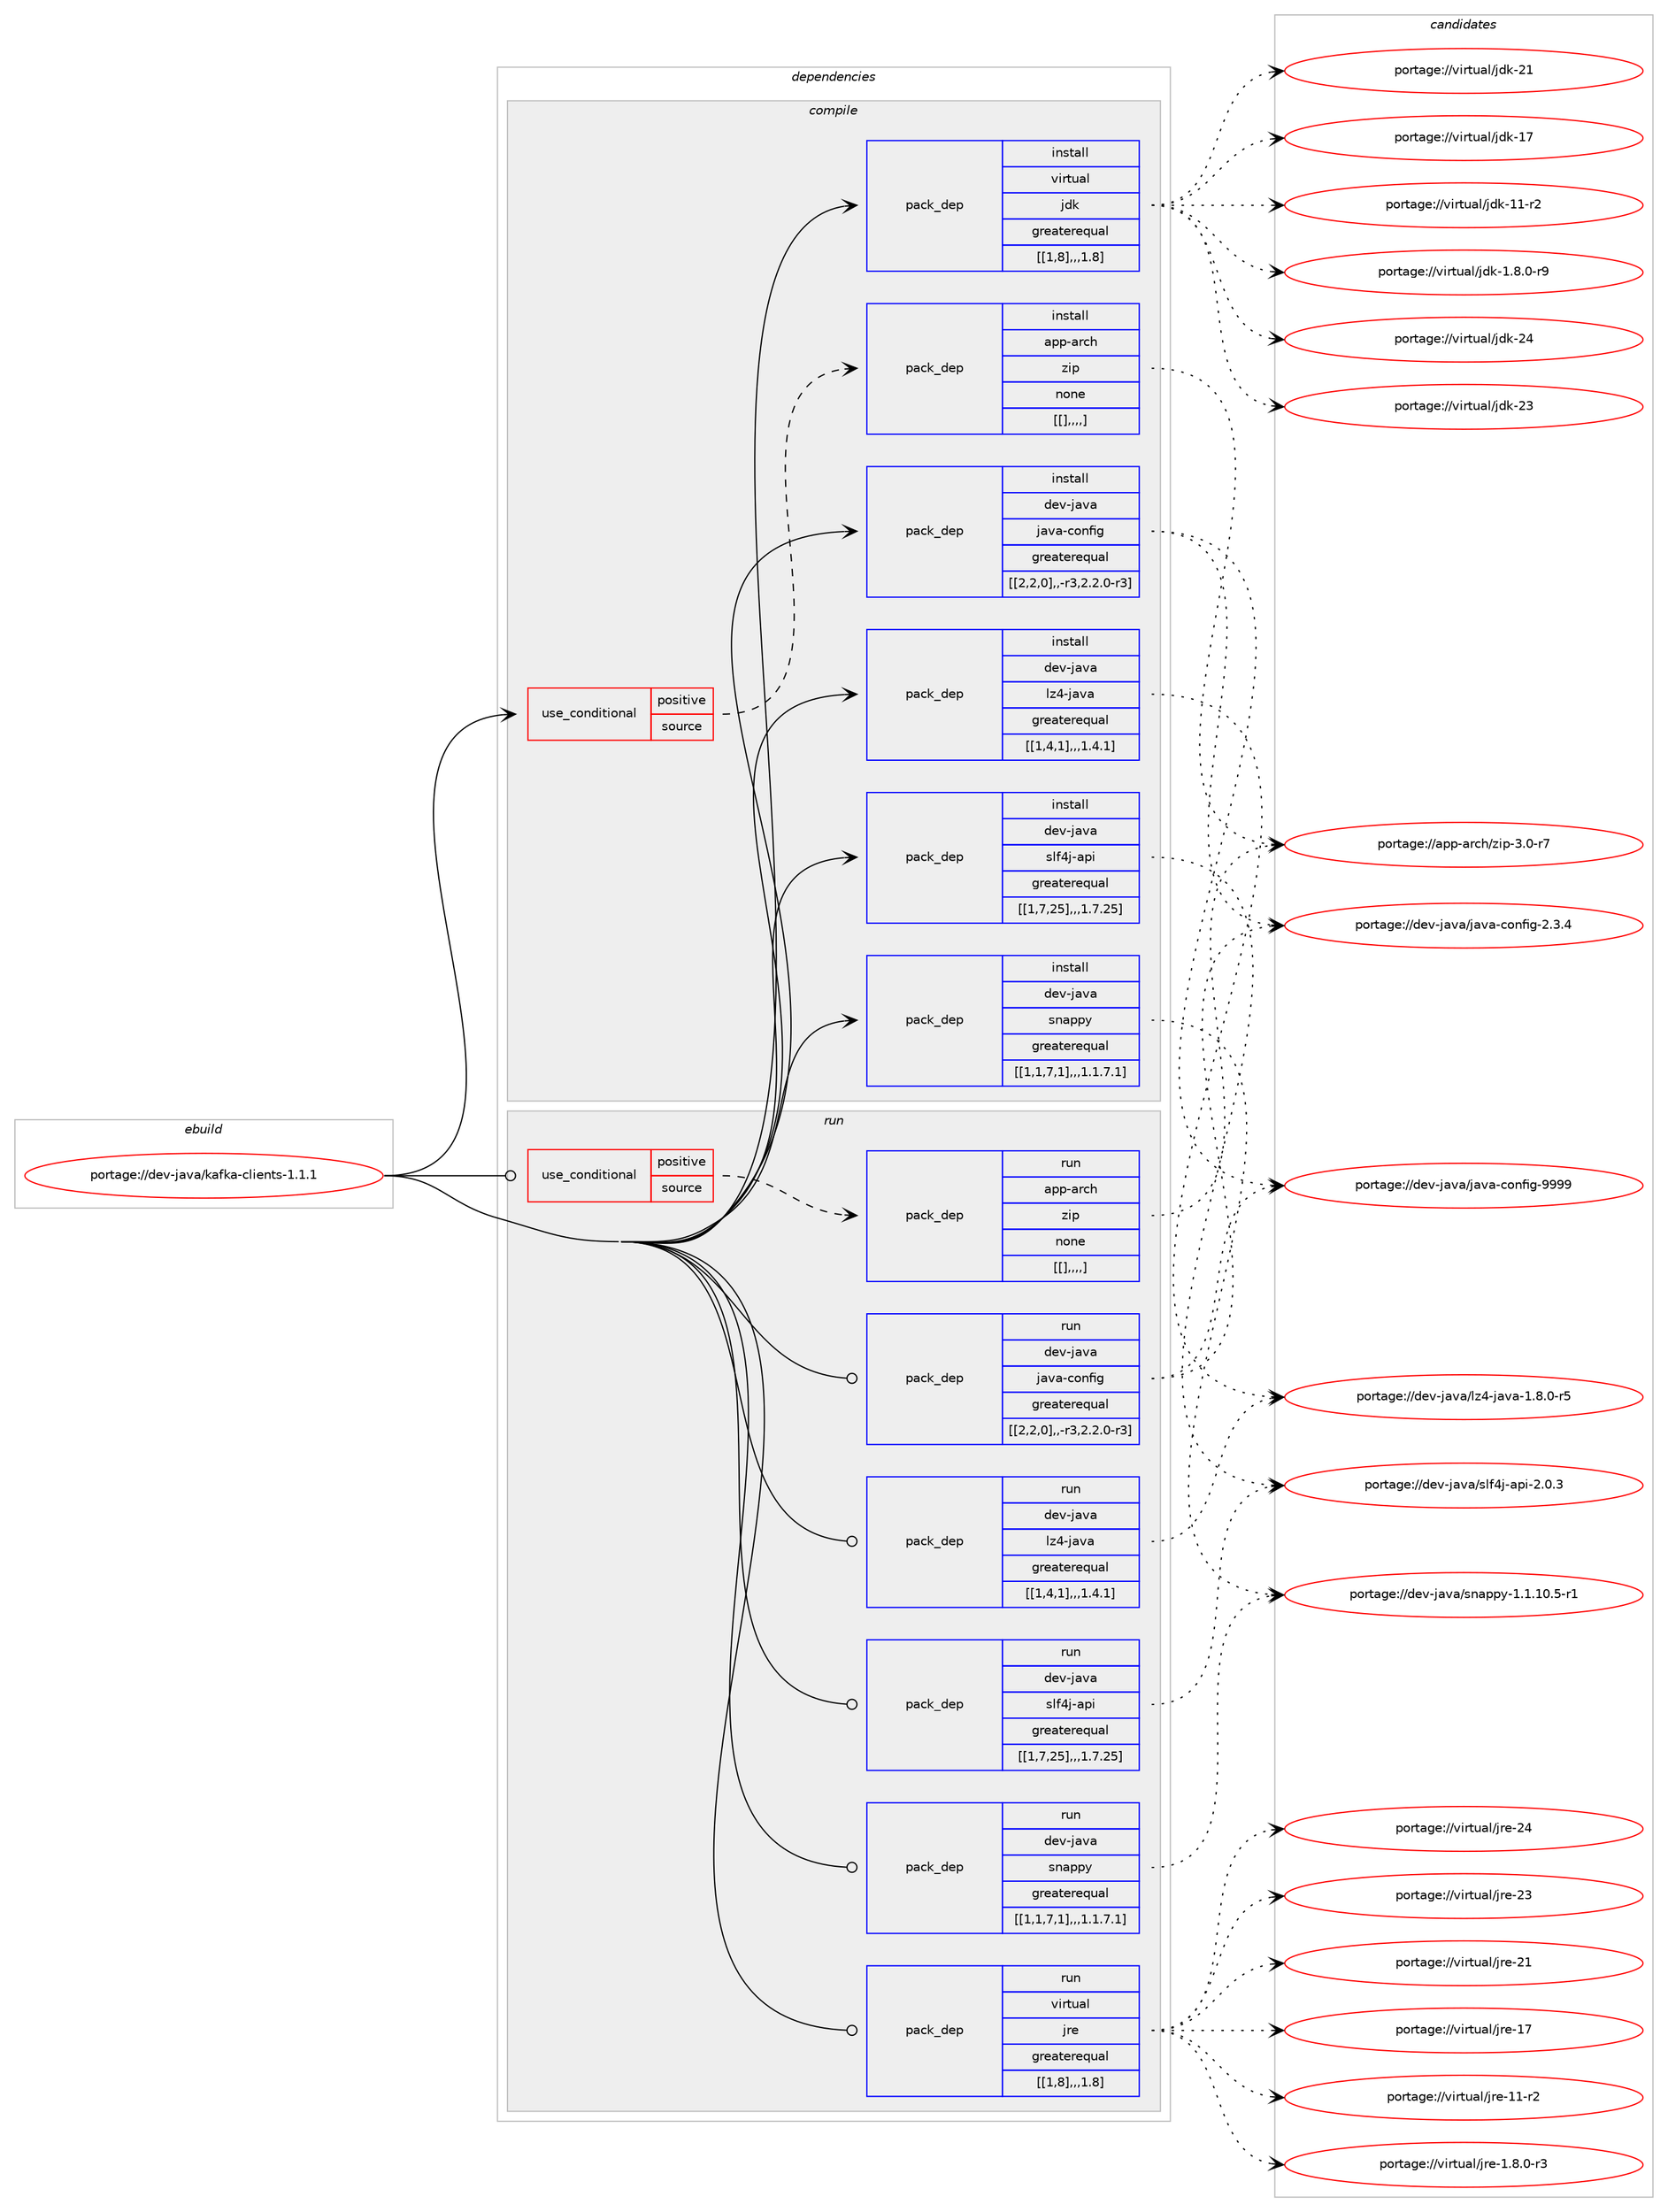 digraph prolog {

# *************
# Graph options
# *************

newrank=true;
concentrate=true;
compound=true;
graph [rankdir=LR,fontname=Helvetica,fontsize=10,ranksep=1.5];#, ranksep=2.5, nodesep=0.2];
edge  [arrowhead=vee];
node  [fontname=Helvetica,fontsize=10];

# **********
# The ebuild
# **********

subgraph cluster_leftcol {
color=gray;
label=<<i>ebuild</i>>;
id [label="portage://dev-java/kafka-clients-1.1.1", color=red, width=4, href="../dev-java/kafka-clients-1.1.1.svg"];
}

# ****************
# The dependencies
# ****************

subgraph cluster_midcol {
color=gray;
label=<<i>dependencies</i>>;
subgraph cluster_compile {
fillcolor="#eeeeee";
style=filled;
label=<<i>compile</i>>;
subgraph cond22826 {
dependency96261 [label=<<TABLE BORDER="0" CELLBORDER="1" CELLSPACING="0" CELLPADDING="4"><TR><TD ROWSPAN="3" CELLPADDING="10">use_conditional</TD></TR><TR><TD>positive</TD></TR><TR><TD>source</TD></TR></TABLE>>, shape=none, color=red];
subgraph pack72387 {
dependency96262 [label=<<TABLE BORDER="0" CELLBORDER="1" CELLSPACING="0" CELLPADDING="4" WIDTH="220"><TR><TD ROWSPAN="6" CELLPADDING="30">pack_dep</TD></TR><TR><TD WIDTH="110">install</TD></TR><TR><TD>app-arch</TD></TR><TR><TD>zip</TD></TR><TR><TD>none</TD></TR><TR><TD>[[],,,,]</TD></TR></TABLE>>, shape=none, color=blue];
}
dependency96261:e -> dependency96262:w [weight=20,style="dashed",arrowhead="vee"];
}
id:e -> dependency96261:w [weight=20,style="solid",arrowhead="vee"];
subgraph pack72388 {
dependency96263 [label=<<TABLE BORDER="0" CELLBORDER="1" CELLSPACING="0" CELLPADDING="4" WIDTH="220"><TR><TD ROWSPAN="6" CELLPADDING="30">pack_dep</TD></TR><TR><TD WIDTH="110">install</TD></TR><TR><TD>dev-java</TD></TR><TR><TD>java-config</TD></TR><TR><TD>greaterequal</TD></TR><TR><TD>[[2,2,0],,-r3,2.2.0-r3]</TD></TR></TABLE>>, shape=none, color=blue];
}
id:e -> dependency96263:w [weight=20,style="solid",arrowhead="vee"];
subgraph pack72389 {
dependency96264 [label=<<TABLE BORDER="0" CELLBORDER="1" CELLSPACING="0" CELLPADDING="4" WIDTH="220"><TR><TD ROWSPAN="6" CELLPADDING="30">pack_dep</TD></TR><TR><TD WIDTH="110">install</TD></TR><TR><TD>dev-java</TD></TR><TR><TD>lz4-java</TD></TR><TR><TD>greaterequal</TD></TR><TR><TD>[[1,4,1],,,1.4.1]</TD></TR></TABLE>>, shape=none, color=blue];
}
id:e -> dependency96264:w [weight=20,style="solid",arrowhead="vee"];
subgraph pack72390 {
dependency96265 [label=<<TABLE BORDER="0" CELLBORDER="1" CELLSPACING="0" CELLPADDING="4" WIDTH="220"><TR><TD ROWSPAN="6" CELLPADDING="30">pack_dep</TD></TR><TR><TD WIDTH="110">install</TD></TR><TR><TD>dev-java</TD></TR><TR><TD>slf4j-api</TD></TR><TR><TD>greaterequal</TD></TR><TR><TD>[[1,7,25],,,1.7.25]</TD></TR></TABLE>>, shape=none, color=blue];
}
id:e -> dependency96265:w [weight=20,style="solid",arrowhead="vee"];
subgraph pack72391 {
dependency96266 [label=<<TABLE BORDER="0" CELLBORDER="1" CELLSPACING="0" CELLPADDING="4" WIDTH="220"><TR><TD ROWSPAN="6" CELLPADDING="30">pack_dep</TD></TR><TR><TD WIDTH="110">install</TD></TR><TR><TD>dev-java</TD></TR><TR><TD>snappy</TD></TR><TR><TD>greaterequal</TD></TR><TR><TD>[[1,1,7,1],,,1.1.7.1]</TD></TR></TABLE>>, shape=none, color=blue];
}
id:e -> dependency96266:w [weight=20,style="solid",arrowhead="vee"];
subgraph pack72392 {
dependency96267 [label=<<TABLE BORDER="0" CELLBORDER="1" CELLSPACING="0" CELLPADDING="4" WIDTH="220"><TR><TD ROWSPAN="6" CELLPADDING="30">pack_dep</TD></TR><TR><TD WIDTH="110">install</TD></TR><TR><TD>virtual</TD></TR><TR><TD>jdk</TD></TR><TR><TD>greaterequal</TD></TR><TR><TD>[[1,8],,,1.8]</TD></TR></TABLE>>, shape=none, color=blue];
}
id:e -> dependency96267:w [weight=20,style="solid",arrowhead="vee"];
}
subgraph cluster_compileandrun {
fillcolor="#eeeeee";
style=filled;
label=<<i>compile and run</i>>;
}
subgraph cluster_run {
fillcolor="#eeeeee";
style=filled;
label=<<i>run</i>>;
subgraph cond22827 {
dependency96268 [label=<<TABLE BORDER="0" CELLBORDER="1" CELLSPACING="0" CELLPADDING="4"><TR><TD ROWSPAN="3" CELLPADDING="10">use_conditional</TD></TR><TR><TD>positive</TD></TR><TR><TD>source</TD></TR></TABLE>>, shape=none, color=red];
subgraph pack72393 {
dependency96269 [label=<<TABLE BORDER="0" CELLBORDER="1" CELLSPACING="0" CELLPADDING="4" WIDTH="220"><TR><TD ROWSPAN="6" CELLPADDING="30">pack_dep</TD></TR><TR><TD WIDTH="110">run</TD></TR><TR><TD>app-arch</TD></TR><TR><TD>zip</TD></TR><TR><TD>none</TD></TR><TR><TD>[[],,,,]</TD></TR></TABLE>>, shape=none, color=blue];
}
dependency96268:e -> dependency96269:w [weight=20,style="dashed",arrowhead="vee"];
}
id:e -> dependency96268:w [weight=20,style="solid",arrowhead="odot"];
subgraph pack72394 {
dependency96270 [label=<<TABLE BORDER="0" CELLBORDER="1" CELLSPACING="0" CELLPADDING="4" WIDTH="220"><TR><TD ROWSPAN="6" CELLPADDING="30">pack_dep</TD></TR><TR><TD WIDTH="110">run</TD></TR><TR><TD>dev-java</TD></TR><TR><TD>java-config</TD></TR><TR><TD>greaterequal</TD></TR><TR><TD>[[2,2,0],,-r3,2.2.0-r3]</TD></TR></TABLE>>, shape=none, color=blue];
}
id:e -> dependency96270:w [weight=20,style="solid",arrowhead="odot"];
subgraph pack72395 {
dependency96271 [label=<<TABLE BORDER="0" CELLBORDER="1" CELLSPACING="0" CELLPADDING="4" WIDTH="220"><TR><TD ROWSPAN="6" CELLPADDING="30">pack_dep</TD></TR><TR><TD WIDTH="110">run</TD></TR><TR><TD>dev-java</TD></TR><TR><TD>lz4-java</TD></TR><TR><TD>greaterequal</TD></TR><TR><TD>[[1,4,1],,,1.4.1]</TD></TR></TABLE>>, shape=none, color=blue];
}
id:e -> dependency96271:w [weight=20,style="solid",arrowhead="odot"];
subgraph pack72396 {
dependency96272 [label=<<TABLE BORDER="0" CELLBORDER="1" CELLSPACING="0" CELLPADDING="4" WIDTH="220"><TR><TD ROWSPAN="6" CELLPADDING="30">pack_dep</TD></TR><TR><TD WIDTH="110">run</TD></TR><TR><TD>dev-java</TD></TR><TR><TD>slf4j-api</TD></TR><TR><TD>greaterequal</TD></TR><TR><TD>[[1,7,25],,,1.7.25]</TD></TR></TABLE>>, shape=none, color=blue];
}
id:e -> dependency96272:w [weight=20,style="solid",arrowhead="odot"];
subgraph pack72397 {
dependency96273 [label=<<TABLE BORDER="0" CELLBORDER="1" CELLSPACING="0" CELLPADDING="4" WIDTH="220"><TR><TD ROWSPAN="6" CELLPADDING="30">pack_dep</TD></TR><TR><TD WIDTH="110">run</TD></TR><TR><TD>dev-java</TD></TR><TR><TD>snappy</TD></TR><TR><TD>greaterequal</TD></TR><TR><TD>[[1,1,7,1],,,1.1.7.1]</TD></TR></TABLE>>, shape=none, color=blue];
}
id:e -> dependency96273:w [weight=20,style="solid",arrowhead="odot"];
subgraph pack72398 {
dependency96274 [label=<<TABLE BORDER="0" CELLBORDER="1" CELLSPACING="0" CELLPADDING="4" WIDTH="220"><TR><TD ROWSPAN="6" CELLPADDING="30">pack_dep</TD></TR><TR><TD WIDTH="110">run</TD></TR><TR><TD>virtual</TD></TR><TR><TD>jre</TD></TR><TR><TD>greaterequal</TD></TR><TR><TD>[[1,8],,,1.8]</TD></TR></TABLE>>, shape=none, color=blue];
}
id:e -> dependency96274:w [weight=20,style="solid",arrowhead="odot"];
}
}

# **************
# The candidates
# **************

subgraph cluster_choices {
rank=same;
color=gray;
label=<<i>candidates</i>>;

subgraph choice72387 {
color=black;
nodesep=1;
choice9711211245971149910447122105112455146484511455 [label="portage://app-arch/zip-3.0-r7", color=red, width=4,href="../app-arch/zip-3.0-r7.svg"];
dependency96262:e -> choice9711211245971149910447122105112455146484511455:w [style=dotted,weight="100"];
}
subgraph choice72388 {
color=black;
nodesep=1;
choice10010111845106971189747106971189745991111101021051034557575757 [label="portage://dev-java/java-config-9999", color=red, width=4,href="../dev-java/java-config-9999.svg"];
choice1001011184510697118974710697118974599111110102105103455046514652 [label="portage://dev-java/java-config-2.3.4", color=red, width=4,href="../dev-java/java-config-2.3.4.svg"];
dependency96263:e -> choice10010111845106971189747106971189745991111101021051034557575757:w [style=dotted,weight="100"];
dependency96263:e -> choice1001011184510697118974710697118974599111110102105103455046514652:w [style=dotted,weight="100"];
}
subgraph choice72389 {
color=black;
nodesep=1;
choice10010111845106971189747108122524510697118974549465646484511453 [label="portage://dev-java/lz4-java-1.8.0-r5", color=red, width=4,href="../dev-java/lz4-java-1.8.0-r5.svg"];
dependency96264:e -> choice10010111845106971189747108122524510697118974549465646484511453:w [style=dotted,weight="100"];
}
subgraph choice72390 {
color=black;
nodesep=1;
choice10010111845106971189747115108102521064597112105455046484651 [label="portage://dev-java/slf4j-api-2.0.3", color=red, width=4,href="../dev-java/slf4j-api-2.0.3.svg"];
dependency96265:e -> choice10010111845106971189747115108102521064597112105455046484651:w [style=dotted,weight="100"];
}
subgraph choice72391 {
color=black;
nodesep=1;
choice10010111845106971189747115110971121121214549464946494846534511449 [label="portage://dev-java/snappy-1.1.10.5-r1", color=red, width=4,href="../dev-java/snappy-1.1.10.5-r1.svg"];
dependency96266:e -> choice10010111845106971189747115110971121121214549464946494846534511449:w [style=dotted,weight="100"];
}
subgraph choice72392 {
color=black;
nodesep=1;
choice1181051141161179710847106100107455052 [label="portage://virtual/jdk-24", color=red, width=4,href="../virtual/jdk-24.svg"];
choice1181051141161179710847106100107455051 [label="portage://virtual/jdk-23", color=red, width=4,href="../virtual/jdk-23.svg"];
choice1181051141161179710847106100107455049 [label="portage://virtual/jdk-21", color=red, width=4,href="../virtual/jdk-21.svg"];
choice1181051141161179710847106100107454955 [label="portage://virtual/jdk-17", color=red, width=4,href="../virtual/jdk-17.svg"];
choice11810511411611797108471061001074549494511450 [label="portage://virtual/jdk-11-r2", color=red, width=4,href="../virtual/jdk-11-r2.svg"];
choice11810511411611797108471061001074549465646484511457 [label="portage://virtual/jdk-1.8.0-r9", color=red, width=4,href="../virtual/jdk-1.8.0-r9.svg"];
dependency96267:e -> choice1181051141161179710847106100107455052:w [style=dotted,weight="100"];
dependency96267:e -> choice1181051141161179710847106100107455051:w [style=dotted,weight="100"];
dependency96267:e -> choice1181051141161179710847106100107455049:w [style=dotted,weight="100"];
dependency96267:e -> choice1181051141161179710847106100107454955:w [style=dotted,weight="100"];
dependency96267:e -> choice11810511411611797108471061001074549494511450:w [style=dotted,weight="100"];
dependency96267:e -> choice11810511411611797108471061001074549465646484511457:w [style=dotted,weight="100"];
}
subgraph choice72393 {
color=black;
nodesep=1;
choice9711211245971149910447122105112455146484511455 [label="portage://app-arch/zip-3.0-r7", color=red, width=4,href="../app-arch/zip-3.0-r7.svg"];
dependency96269:e -> choice9711211245971149910447122105112455146484511455:w [style=dotted,weight="100"];
}
subgraph choice72394 {
color=black;
nodesep=1;
choice10010111845106971189747106971189745991111101021051034557575757 [label="portage://dev-java/java-config-9999", color=red, width=4,href="../dev-java/java-config-9999.svg"];
choice1001011184510697118974710697118974599111110102105103455046514652 [label="portage://dev-java/java-config-2.3.4", color=red, width=4,href="../dev-java/java-config-2.3.4.svg"];
dependency96270:e -> choice10010111845106971189747106971189745991111101021051034557575757:w [style=dotted,weight="100"];
dependency96270:e -> choice1001011184510697118974710697118974599111110102105103455046514652:w [style=dotted,weight="100"];
}
subgraph choice72395 {
color=black;
nodesep=1;
choice10010111845106971189747108122524510697118974549465646484511453 [label="portage://dev-java/lz4-java-1.8.0-r5", color=red, width=4,href="../dev-java/lz4-java-1.8.0-r5.svg"];
dependency96271:e -> choice10010111845106971189747108122524510697118974549465646484511453:w [style=dotted,weight="100"];
}
subgraph choice72396 {
color=black;
nodesep=1;
choice10010111845106971189747115108102521064597112105455046484651 [label="portage://dev-java/slf4j-api-2.0.3", color=red, width=4,href="../dev-java/slf4j-api-2.0.3.svg"];
dependency96272:e -> choice10010111845106971189747115108102521064597112105455046484651:w [style=dotted,weight="100"];
}
subgraph choice72397 {
color=black;
nodesep=1;
choice10010111845106971189747115110971121121214549464946494846534511449 [label="portage://dev-java/snappy-1.1.10.5-r1", color=red, width=4,href="../dev-java/snappy-1.1.10.5-r1.svg"];
dependency96273:e -> choice10010111845106971189747115110971121121214549464946494846534511449:w [style=dotted,weight="100"];
}
subgraph choice72398 {
color=black;
nodesep=1;
choice1181051141161179710847106114101455052 [label="portage://virtual/jre-24", color=red, width=4,href="../virtual/jre-24.svg"];
choice1181051141161179710847106114101455051 [label="portage://virtual/jre-23", color=red, width=4,href="../virtual/jre-23.svg"];
choice1181051141161179710847106114101455049 [label="portage://virtual/jre-21", color=red, width=4,href="../virtual/jre-21.svg"];
choice1181051141161179710847106114101454955 [label="portage://virtual/jre-17", color=red, width=4,href="../virtual/jre-17.svg"];
choice11810511411611797108471061141014549494511450 [label="portage://virtual/jre-11-r2", color=red, width=4,href="../virtual/jre-11-r2.svg"];
choice11810511411611797108471061141014549465646484511451 [label="portage://virtual/jre-1.8.0-r3", color=red, width=4,href="../virtual/jre-1.8.0-r3.svg"];
dependency96274:e -> choice1181051141161179710847106114101455052:w [style=dotted,weight="100"];
dependency96274:e -> choice1181051141161179710847106114101455051:w [style=dotted,weight="100"];
dependency96274:e -> choice1181051141161179710847106114101455049:w [style=dotted,weight="100"];
dependency96274:e -> choice1181051141161179710847106114101454955:w [style=dotted,weight="100"];
dependency96274:e -> choice11810511411611797108471061141014549494511450:w [style=dotted,weight="100"];
dependency96274:e -> choice11810511411611797108471061141014549465646484511451:w [style=dotted,weight="100"];
}
}

}

